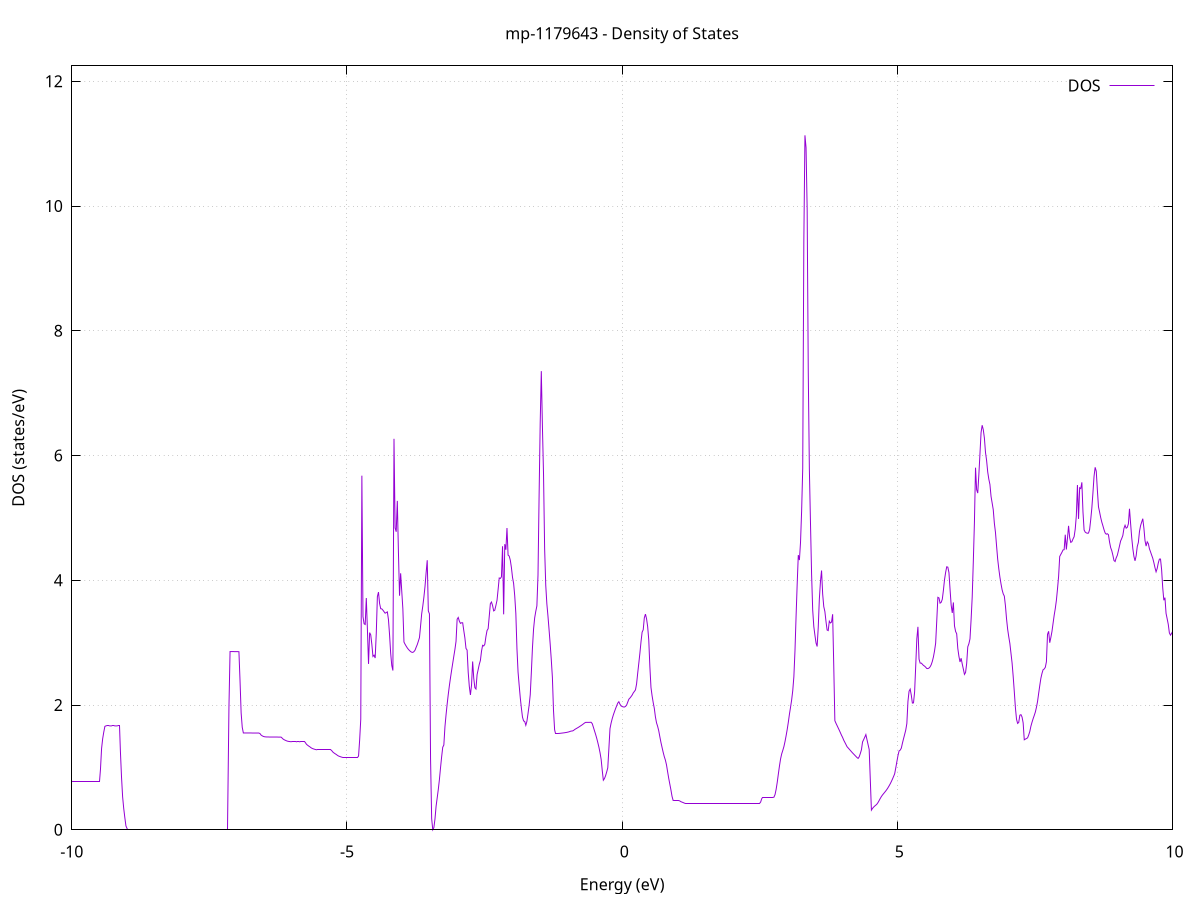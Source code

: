 set title 'mp-1179643 - Density of States'
set xlabel 'Energy (eV)'
set ylabel 'DOS (states/eV)'
set grid
set xrange [-10:10]
set yrange [0:12.248]
set xzeroaxis lt -1
set terminal png size 800,600
set output 'mp-1179643_dos_gnuplot.png'
plot '-' using 1:2 with lines title 'DOS'
-18.214100 0.000000
-18.193900 0.000000
-18.173800 0.000000
-18.153700 0.000000
-18.133500 0.000000
-18.113400 0.000000
-18.093300 0.000000
-18.073200 0.000000
-18.053000 0.000000
-18.032900 0.000000
-18.012800 0.000000
-17.992700 0.000000
-17.972500 0.000000
-17.952400 0.000000
-17.932300 0.000000
-17.912200 0.000000
-17.892000 0.000000
-17.871900 0.000000
-17.851800 0.000000
-17.831600 0.000000
-17.811500 0.000000
-17.791400 0.000000
-17.771300 0.000000
-17.751100 0.000000
-17.731000 0.000000
-17.710900 0.000000
-17.690800 0.000000
-17.670600 0.000000
-17.650500 0.000000
-17.630400 0.000000
-17.610300 0.000000
-17.590100 0.000000
-17.570000 0.000000
-17.549900 0.000000
-17.529700 0.000000
-17.509600 0.000000
-17.489500 0.000000
-17.469400 0.000000
-17.449200 0.000000
-17.429100 0.000000
-17.409000 0.000000
-17.388900 0.000000
-17.368700 0.000000
-17.348600 0.000000
-17.328500 0.000000
-17.308400 0.000000
-17.288200 0.000000
-17.268100 0.000000
-17.248000 0.000000
-17.227800 0.000000
-17.207700 0.000000
-17.187600 0.000000
-17.167500 0.000000
-17.147300 0.000000
-17.127200 0.000000
-17.107100 0.000000
-17.087000 0.000000
-17.066800 0.000000
-17.046700 0.000000
-17.026600 0.000000
-17.006500 0.000000
-16.986300 0.000000
-16.966200 0.000000
-16.946100 0.000000
-16.925900 0.000000
-16.905800 0.000000
-16.885700 0.000000
-16.865600 0.000000
-16.845400 0.000000
-16.825300 0.000000
-16.805200 0.000000
-16.785100 0.000000
-16.764900 0.000000
-16.744800 0.000000
-16.724700 0.000000
-16.704600 0.000000
-16.684400 0.000000
-16.664300 0.000000
-16.644200 0.000000
-16.624000 0.000000
-16.603900 0.000000
-16.583800 0.000000
-16.563700 0.000000
-16.543500 0.000000
-16.523400 0.000000
-16.503300 0.000000
-16.483200 0.000000
-16.463000 0.000000
-16.442900 0.000000
-16.422800 0.000000
-16.402700 0.000000
-16.382500 0.107100
-16.362400 3.658200
-16.342300 11.026500
-16.322100 10.534000
-16.302000 7.906700
-16.281900 3.682500
-16.261800 3.682500
-16.241600 3.682500
-16.221500 3.682500
-16.201400 3.682500
-16.181300 3.682500
-16.161100 3.682300
-16.141000 3.233800
-16.120900 2.262900
-16.100800 2.217500
-16.080600 2.217500
-16.060500 2.217500
-16.040400 2.217500
-16.020200 2.217500
-16.000100 2.217500
-15.980000 2.217500
-15.959900 2.217500
-15.939700 2.217500
-15.919600 2.217500
-15.899500 2.217500
-15.879400 2.190200
-15.859200 1.979300
-15.839100 1.593000
-15.819000 1.593000
-15.798900 1.593000
-15.778700 1.593000
-15.758600 1.593000
-15.738500 1.593000
-15.718300 1.593000
-15.698200 1.593000
-15.678100 1.593000
-15.658000 1.593000
-15.637800 1.593000
-15.617700 1.593000
-15.597600 1.593000
-15.577500 1.593000
-15.557300 1.593000
-15.537200 1.593000
-15.517100 1.593000
-15.497000 1.593000
-15.476800 1.485000
-15.456700 1.257200
-15.436600 1.249300
-15.416400 1.249300
-15.396300 1.249300
-15.376200 1.249300
-15.356100 1.249300
-15.335900 1.249300
-15.315800 1.249300
-15.295700 1.249300
-15.275600 1.249300
-15.255400 1.249300
-15.235300 1.249300
-15.215200 1.249300
-15.195100 1.249300
-15.174900 1.249300
-15.154800 1.249300
-15.134700 1.249300
-15.114500 1.249300
-15.094400 1.249300
-15.074300 1.249300
-15.054200 1.249300
-15.034000 1.249300
-15.013900 1.249300
-14.993800 1.220900
-14.973700 1.116300
-14.953500 1.034100
-14.933400 1.034100
-14.913300 1.034100
-14.893200 1.034100
-14.873000 1.034100
-14.852900 1.034100
-14.832800 1.034100
-14.812600 1.034100
-14.792500 1.034100
-14.772400 1.034100
-14.752300 1.034100
-14.732100 1.034100
-14.712000 1.034100
-14.691900 1.034100
-14.671800 1.034100
-14.651600 1.034100
-14.631500 1.034100
-14.611400 1.034100
-14.591300 1.034100
-14.571100 1.034100
-14.551000 1.034100
-14.530900 1.034100
-14.510700 1.034100
-14.490600 1.034100
-14.470500 1.034100
-14.450400 1.034100
-14.430200 1.034100
-14.410100 1.034100
-14.390000 6.718900
-14.369900 10.292800
-14.349700 0.000000
-14.329600 0.000000
-14.309500 0.000000
-14.289400 0.000000
-14.269200 0.000000
-14.249100 0.000000
-14.229000 0.000000
-14.208800 0.000000
-14.188700 0.000000
-14.168600 0.000000
-14.148500 0.000000
-14.128300 0.000000
-14.108200 0.000000
-14.088100 0.000000
-14.068000 0.000000
-14.047800 0.000000
-14.027700 0.000000
-14.007600 0.000000
-13.987500 0.000000
-13.967300 0.000000
-13.947200 0.000000
-13.927100 0.000000
-13.906900 0.000000
-13.886800 0.000000
-13.866700 0.000000
-13.846600 0.000000
-13.826400 0.000000
-13.806300 0.000000
-13.786200 0.000000
-13.766100 0.000000
-13.745900 0.000000
-13.725800 0.000000
-13.705700 5.132000
-13.685600 16.178700
-13.665400 0.788400
-13.645300 0.788400
-13.625200 0.788400
-13.605000 0.788400
-13.584900 0.788400
-13.564800 0.788400
-13.544700 0.788400
-13.524500 0.788400
-13.504400 0.788400
-13.484300 0.788400
-13.464200 0.788400
-13.444000 0.788400
-13.423900 0.788400
-13.403800 0.788400
-13.383700 0.788400
-13.363500 0.788400
-13.343400 0.788400
-13.323300 0.788400
-13.303100 0.788400
-13.283000 0.788400
-13.262900 0.788400
-13.242800 0.788400
-13.222600 0.788400
-13.202500 0.788400
-13.182400 0.788400
-13.162300 0.788400
-13.142100 0.788400
-13.122000 0.788400
-13.101900 0.788400
-13.081800 0.788400
-13.061600 0.788400
-13.041500 0.788400
-13.021400 0.788400
-13.001200 0.788400
-12.981100 0.788400
-12.961000 0.788400
-12.940900 0.788400
-12.920700 0.773100
-12.900600 0.732100
-12.880500 0.719800
-12.860400 0.719800
-12.840200 0.719800
-12.820100 0.719800
-12.800000 0.719800
-12.779900 0.719800
-12.759700 0.719800
-12.739600 0.719800
-12.719500 0.719800
-12.699300 0.719800
-12.679200 0.719800
-12.659100 0.719800
-12.639000 0.719800
-12.618800 0.719800
-12.598700 0.719800
-12.578600 0.719800
-12.558500 0.719800
-12.538300 0.719800
-12.518200 0.719800
-12.498100 0.719800
-12.478000 0.719800
-12.457800 0.719800
-12.437700 0.719800
-12.417600 0.719800
-12.397400 0.719800
-12.377300 0.719800
-12.357200 0.719800
-12.337100 0.719800
-12.316900 0.719800
-12.296800 0.719800
-12.276700 0.719800
-12.256600 0.719800
-12.236400 0.719800
-12.216300 0.719800
-12.196200 0.719800
-12.176100 0.719800
-12.155900 0.719800
-12.135800 0.719800
-12.115700 0.719800
-12.095500 0.719800
-12.075400 0.718000
-12.055300 0.700100
-12.035200 0.680600
-12.015000 0.680400
-11.994900 0.680400
-11.974800 0.680400
-11.954700 0.680400
-11.934500 0.680400
-11.914400 0.680400
-11.894300 0.680400
-11.874200 0.680400
-11.854000 0.680400
-11.833900 0.680400
-11.813800 0.680400
-11.793600 0.680400
-11.773500 0.680400
-11.753400 0.680400
-11.733300 0.680400
-11.713100 0.680400
-11.693000 0.680400
-11.672900 0.680400
-11.652800 0.680400
-11.632600 0.680400
-11.612500 0.680400
-11.592400 0.680400
-11.572300 0.680400
-11.552100 0.680400
-11.532000 0.680400
-11.511900 0.680400
-11.491700 0.680400
-11.471600 0.680400
-11.451500 0.680400
-11.431400 0.680400
-11.411200 0.680400
-11.391100 0.680400
-11.371000 0.680400
-11.350900 0.680400
-11.330700 0.680400
-11.310600 0.680400
-11.290500 0.680400
-11.270400 0.680400
-11.250200 0.680400
-11.230100 0.680400
-11.210000 0.680400
-11.189800 0.680400
-11.169700 0.680300
-11.149600 0.680700
-11.129500 0.680200
-11.109300 0.680000
-11.089200 0.680000
-11.069100 0.680000
-11.049000 0.680000
-11.028800 0.680000
-11.008700 0.680000
-10.988600 0.680000
-10.968500 0.680000
-10.948300 0.680000
-10.928200 0.680000
-10.908100 0.680000
-10.887900 0.680000
-10.867800 0.680000
-10.847700 0.680000
-10.827600 0.680000
-10.807400 0.680000
-10.787300 0.680000
-10.767200 0.680000
-10.747100 0.680000
-10.726900 0.680000
-10.706800 0.680000
-10.686700 0.680000
-10.666600 0.680000
-10.646400 0.680000
-10.626300 0.680000
-10.606200 0.680000
-10.586000 0.680000
-10.565900 0.680000
-10.545800 0.680000
-10.525700 0.680000
-10.505500 0.680000
-10.485400 0.680000
-10.465300 0.680000
-10.445200 0.680000
-10.425000 0.680000
-10.404900 0.680000
-10.384800 0.680000
-10.364600 0.680000
-10.344500 0.680000
-10.324400 0.680000
-10.304300 0.680000
-10.284100 0.680000
-10.264000 0.690100
-10.243900 0.746800
-10.223800 0.767500
-10.203600 0.778800
-10.183500 0.778800
-10.163400 0.778800
-10.143300 0.778800
-10.123100 0.778800
-10.103000 0.778800
-10.082900 0.778800
-10.062700 0.778800
-10.042600 0.778800
-10.022500 0.778800
-10.002400 0.778800
-9.982200 0.778800
-9.962100 0.778800
-9.942000 0.778800
-9.921900 0.778800
-9.901700 0.778800
-9.881600 0.778800
-9.861500 0.778800
-9.841400 0.778800
-9.821200 0.778800
-9.801100 0.778800
-9.781000 0.778800
-9.760800 0.778800
-9.740700 0.778800
-9.720600 0.778800
-9.700500 0.778800
-9.680300 0.778800
-9.660200 0.778800
-9.640100 0.778800
-9.620000 0.778800
-9.599800 0.778800
-9.579700 0.778800
-9.559600 0.778800
-9.539500 0.778800
-9.519300 0.778800
-9.499200 0.778800
-9.479100 0.967500
-9.458900 1.302300
-9.438800 1.460800
-9.418700 1.567200
-9.398600 1.658100
-9.378400 1.666300
-9.358300 1.666200
-9.338200 1.666200
-9.318100 1.666100
-9.297900 1.666000
-9.277800 1.665900
-9.257700 1.665800
-9.237600 1.665800
-9.217400 1.665700
-9.197300 1.665600
-9.177200 1.665500
-9.157000 1.665400
-9.136900 1.665400
-9.116800 1.260700
-9.096700 0.848500
-9.076500 0.528900
-9.056400 0.341500
-9.036300 0.195300
-9.016200 0.061600
-8.996000 0.000000
-8.975900 0.000000
-8.955800 0.000000
-8.935700 0.000000
-8.915500 0.000000
-8.895400 0.000000
-8.875300 0.000000
-8.855100 0.000000
-8.835000 0.000000
-8.814900 0.000000
-8.794800 0.000000
-8.774600 0.000000
-8.754500 0.000000
-8.734400 0.000000
-8.714300 0.000000
-8.694100 0.000000
-8.674000 0.000000
-8.653900 0.000000
-8.633800 0.000000
-8.613600 0.000000
-8.593500 0.000000
-8.573400 0.000000
-8.553200 0.000000
-8.533100 0.000000
-8.513000 0.000000
-8.492900 0.000000
-8.472700 0.000000
-8.452600 0.000000
-8.432500 0.000000
-8.412400 0.000000
-8.392200 0.000000
-8.372100 0.000000
-8.352000 0.000000
-8.331900 0.000000
-8.311700 0.000000
-8.291600 0.000000
-8.271500 0.000000
-8.251300 0.000000
-8.231200 0.000000
-8.211100 0.000000
-8.191000 0.000000
-8.170800 0.000000
-8.150700 0.000000
-8.130600 0.000000
-8.110500 0.000000
-8.090300 0.000000
-8.070200 0.000000
-8.050100 0.000000
-8.030000 0.000000
-8.009800 0.000000
-7.989700 0.000000
-7.969600 0.000000
-7.949400 0.000000
-7.929300 0.000000
-7.909200 0.000000
-7.889100 0.000000
-7.868900 0.000000
-7.848800 0.000000
-7.828700 0.000000
-7.808600 0.000000
-7.788400 0.000000
-7.768300 0.000000
-7.748200 0.000000
-7.728100 0.000000
-7.707900 0.000000
-7.687800 0.000000
-7.667700 0.000000
-7.647500 0.000000
-7.627400 0.000000
-7.607300 0.000000
-7.587200 0.000000
-7.567000 0.000000
-7.546900 0.000000
-7.526800 0.000000
-7.506700 0.000000
-7.486500 0.000000
-7.466400 0.000000
-7.446300 0.000000
-7.426200 0.000000
-7.406000 0.000000
-7.385900 0.000000
-7.365800 0.000000
-7.345600 0.000000
-7.325500 0.000000
-7.305400 0.000000
-7.285300 0.000000
-7.265100 0.000000
-7.245000 0.000000
-7.224900 0.000000
-7.204800 0.000000
-7.184600 0.000000
-7.164500 0.000000
-7.144400 1.972900
-7.124300 2.857700
-7.104100 2.857400
-7.084000 2.857100
-7.063900 2.856900
-7.043700 2.856600
-7.023600 2.856300
-7.003500 2.856100
-6.983400 2.855800
-6.963200 2.855500
-6.943100 2.391800
-6.923000 1.872600
-6.902900 1.642900
-6.882700 1.552600
-6.862600 1.552500
-6.842500 1.552300
-6.822400 1.552200
-6.802200 1.552100
-6.782100 1.552000
-6.762000 1.551800
-6.741800 1.551700
-6.721700 1.551600
-6.701600 1.551500
-6.681500 1.551300
-6.661300 1.551200
-6.641200 1.551100
-6.621100 1.551000
-6.601000 1.550800
-6.580800 1.542900
-6.560700 1.518800
-6.540600 1.506600
-6.520500 1.497500
-6.500300 1.491900
-6.480200 1.489600
-6.460100 1.488000
-6.439900 1.487600
-6.419800 1.487500
-6.399700 1.487400
-6.379600 1.487300
-6.359400 1.487100
-6.339300 1.487000
-6.319200 1.486900
-6.299100 1.486800
-6.278900 1.486600
-6.258800 1.486500
-6.238700 1.486400
-6.218600 1.486300
-6.198400 1.486100
-6.178300 1.470400
-6.158200 1.452700
-6.138000 1.442100
-6.117900 1.434100
-6.097800 1.425900
-6.077700 1.419800
-6.057500 1.416400
-6.037400 1.413800
-6.017300 1.411800
-5.997200 1.411000
-5.977000 1.411000
-5.956900 1.410900
-5.936800 1.410900
-5.916700 1.410800
-5.896500 1.410700
-5.876400 1.410700
-5.856300 1.410600
-5.836100 1.410500
-5.816000 1.410500
-5.795900 1.410400
-5.775800 1.410400
-5.755600 1.397200
-5.735500 1.370400
-5.715400 1.355400
-5.695300 1.342300
-5.675100 1.330700
-5.655000 1.316600
-5.634900 1.305800
-5.614800 1.298600
-5.594600 1.292700
-5.574500 1.287000
-5.554400 1.282900
-5.534200 1.282800
-5.514100 1.282800
-5.494000 1.282800
-5.473900 1.282800
-5.453700 1.282800
-5.433600 1.282800
-5.413500 1.282800
-5.393400 1.282800
-5.373200 1.282800
-5.353100 1.282800
-5.333000 1.282700
-5.312900 1.282700
-5.292700 1.282700
-5.272600 1.264500
-5.252500 1.243000
-5.232300 1.229500
-5.212200 1.217500
-5.192100 1.206300
-5.172000 1.192200
-5.151800 1.182000
-5.131700 1.175300
-5.111600 1.169000
-5.091500 1.163100
-5.071300 1.158700
-5.051200 1.158600
-5.031100 1.158600
-5.011000 1.158700
-4.990800 1.158700
-4.970700 1.158700
-4.950600 1.158700
-4.930400 1.158700
-4.910300 1.158700
-4.890200 1.158800
-4.870100 1.158800
-4.849900 1.158800
-4.829800 1.158800
-4.809700 1.158800
-4.789600 1.181800
-4.769400 1.441300
-4.749300 1.774100
-4.729200 5.677700
-4.709100 3.419600
-4.688900 3.302700
-4.668800 3.291700
-4.648700 3.715600
-4.628500 3.211700
-4.608400 2.658900
-4.588300 3.160900
-4.568200 3.125800
-4.548000 2.973300
-4.527900 2.779300
-4.507800 2.799400
-4.487700 2.753400
-4.467500 3.150100
-4.447400 3.739200
-4.427300 3.810600
-4.407200 3.628500
-4.387000 3.544800
-4.366900 3.541600
-4.346800 3.521300
-4.326600 3.496600
-4.306500 3.472600
-4.286400 3.482800
-4.266300 3.493700
-4.246100 3.370700
-4.226000 3.124400
-4.205900 2.829900
-4.185800 2.634200
-4.165600 2.553600
-4.145500 6.268900
-4.125400 4.839500
-4.105300 4.778500
-4.085100 5.273100
-4.065000 4.452400
-4.044900 3.752500
-4.024700 4.112400
-4.004600 3.824900
-3.984500 3.543300
-3.964400 3.010100
-3.944200 2.974500
-3.924100 2.944100
-3.904000 2.916000
-3.883900 2.892700
-3.863700 2.873900
-3.843600 2.857100
-3.823500 2.846600
-3.803400 2.843900
-3.783200 2.856300
-3.763100 2.879700
-3.743000 2.926100
-3.722800 2.968700
-3.702700 3.024000
-3.682600 3.081600
-3.662500 3.268200
-3.642300 3.463600
-3.622200 3.586600
-3.602100 3.730700
-3.582000 3.900800
-3.561800 4.123500
-3.541700 4.322000
-3.521600 3.508500
-3.501500 3.461500
-3.481300 1.138100
-3.461200 0.179200
-3.441100 0.000000
-3.420900 0.034900
-3.400800 0.173000
-3.380700 0.377900
-3.360600 0.511700
-3.340400 0.648400
-3.320300 0.805100
-3.300200 0.993100
-3.280100 1.168100
-3.259900 1.323200
-3.239800 1.359100
-3.219700 1.651900
-3.199600 1.844100
-3.179400 2.016600
-3.159300 2.170900
-3.139200 2.310000
-3.119000 2.436900
-3.098900 2.555300
-3.078800 2.668400
-3.058700 2.781400
-3.038500 2.892400
-3.018400 3.021100
-2.998300 3.376000
-2.978200 3.404300
-2.958000 3.345000
-2.937900 3.309500
-2.917800 3.319100
-2.897700 3.319400
-2.877500 3.193400
-2.857400 3.076000
-2.837300 2.908700
-2.817100 2.880800
-2.797000 2.523500
-2.776900 2.297000
-2.756800 2.161400
-2.736600 2.319700
-2.716500 2.698300
-2.696400 2.429900
-2.676300 2.277800
-2.656100 2.256700
-2.636000 2.486200
-2.615900 2.570100
-2.595800 2.653100
-2.575600 2.714600
-2.555500 2.862200
-2.535400 2.957800
-2.515200 2.946900
-2.495100 2.974600
-2.475000 3.098100
-2.454900 3.194600
-2.434700 3.224100
-2.414600 3.425000
-2.394500 3.625200
-2.374400 3.651400
-2.354200 3.595200
-2.334100 3.509200
-2.314000 3.521400
-2.293900 3.596300
-2.273700 3.679100
-2.253600 3.853500
-2.233500 4.037000
-2.213300 4.029800
-2.193200 4.055300
-2.173100 4.546000
-2.153000 3.454100
-2.132800 4.579300
-2.112700 4.490000
-2.092600 4.838400
-2.072500 4.403600
-2.052300 4.388100
-2.032200 4.322300
-2.012100 4.204700
-1.992000 4.047100
-1.971800 3.947900
-1.951700 3.750300
-1.931600 3.467400
-1.911400 2.903700
-1.891300 2.528900
-1.871200 2.317300
-1.851100 2.118200
-1.830900 1.950800
-1.810800 1.806200
-1.790700 1.745300
-1.770600 1.736800
-1.750400 1.675400
-1.730300 1.740200
-1.710200 1.864200
-1.690100 1.996500
-1.669900 2.164500
-1.649800 2.523300
-1.629700 2.916800
-1.609500 3.219100
-1.589400 3.397700
-1.569300 3.501900
-1.549200 3.589200
-1.529000 4.083200
-1.508900 5.362800
-1.488800 6.525700
-1.468700 7.353000
-1.448500 6.461100
-1.428400 5.695200
-1.408300 4.501900
-1.388200 3.919200
-1.368000 3.621600
-1.347900 3.426400
-1.327800 3.206800
-1.307600 2.977900
-1.287500 2.726800
-1.267400 2.443500
-1.247300 1.914000
-1.227100 1.603500
-1.207000 1.544500
-1.186900 1.544500
-1.166800 1.544500
-1.146600 1.544700
-1.126500 1.546700
-1.106400 1.548800
-1.086300 1.551000
-1.066100 1.553300
-1.046000 1.555900
-1.025900 1.558800
-1.005700 1.562000
-0.985600 1.566000
-0.965500 1.570600
-0.945400 1.577400
-0.925200 1.582700
-0.905100 1.584000
-0.885000 1.591100
-0.864900 1.606000
-0.844700 1.617000
-0.824600 1.627300
-0.804500 1.637600
-0.784400 1.648600
-0.764200 1.660700
-0.744100 1.672200
-0.724000 1.684200
-0.703800 1.697900
-0.683700 1.711900
-0.663600 1.721800
-0.643500 1.722000
-0.623300 1.722300
-0.603200 1.722500
-0.583100 1.722700
-0.563000 1.722900
-0.542800 1.700500
-0.522700 1.644700
-0.502600 1.587000
-0.482500 1.530400
-0.462300 1.468200
-0.442200 1.398800
-0.422100 1.324200
-0.401900 1.236300
-0.381800 1.130800
-0.361700 0.952200
-0.341600 0.794600
-0.321400 0.820500
-0.301300 0.865700
-0.281200 0.925800
-0.261100 0.993000
-0.240900 1.302300
-0.220800 1.621800
-0.200700 1.710200
-0.180600 1.780800
-0.160400 1.840500
-0.140300 1.891900
-0.120200 1.941000
-0.100000 1.986900
-0.079900 2.031200
-0.059800 2.053000
-0.039700 2.013600
-0.019500 1.985700
0.000600 1.975600
0.020700 1.969600
0.040800 1.968100
0.061000 1.977500
0.081100 1.999200
0.101200 2.045800
0.121300 2.093200
0.141500 2.111800
0.161600 2.134400
0.181700 2.159600
0.201900 2.194300
0.222000 2.217700
0.242100 2.242900
0.262200 2.338600
0.282400 2.508700
0.302500 2.668300
0.322600 2.831600
0.342700 3.014000
0.362900 3.168200
0.383000 3.206600
0.403100 3.399200
0.423300 3.457900
0.443400 3.383200
0.463500 3.258200
0.483600 3.043800
0.503800 2.613300
0.523900 2.281300
0.544000 2.149300
0.564100 2.039800
0.584300 1.947700
0.604400 1.810600
0.624500 1.715500
0.644600 1.659300
0.664800 1.588000
0.684900 1.492200
0.705000 1.400700
0.725200 1.320400
0.745300 1.243200
0.765400 1.173700
0.785500 1.118000
0.805700 1.041500
0.825800 0.932300
0.845900 0.827200
0.866000 0.732900
0.886200 0.640200
0.906300 0.536700
0.926400 0.470700
0.946500 0.462800
0.966700 0.462800
0.986800 0.462800
1.006900 0.462800
1.027100 0.462800
1.047200 0.462500
1.067300 0.450600
1.087400 0.443600
1.107600 0.436600
1.127700 0.428400
1.147800 0.426800
1.167900 0.426800
1.188100 0.426800
1.208200 0.426800
1.228300 0.426800
1.248400 0.426800
1.268600 0.426800
1.288700 0.426800
1.308800 0.426800
1.329000 0.426800
1.349100 0.426800
1.369200 0.426800
1.389300 0.426800
1.409500 0.426800
1.429600 0.426800
1.449700 0.426800
1.469800 0.426800
1.490000 0.426800
1.510100 0.426800
1.530200 0.426800
1.550300 0.426800
1.570500 0.426800
1.590600 0.426800
1.610700 0.426800
1.630900 0.426800
1.651000 0.426800
1.671100 0.426800
1.691200 0.426800
1.711400 0.426800
1.731500 0.426800
1.751600 0.426800
1.771700 0.426800
1.791900 0.426800
1.812000 0.426800
1.832100 0.426800
1.852200 0.426800
1.872400 0.426800
1.892500 0.426800
1.912600 0.426800
1.932800 0.426800
1.952900 0.426800
1.973000 0.426800
1.993100 0.426800
2.013300 0.426800
2.033400 0.426800
2.053500 0.426800
2.073600 0.426800
2.093800 0.426800
2.113900 0.426800
2.134000 0.426800
2.154100 0.426800
2.174300 0.426800
2.194400 0.426800
2.214500 0.426800
2.234700 0.426800
2.254800 0.426800
2.274900 0.426800
2.295000 0.426800
2.315200 0.426800
2.335300 0.426800
2.355400 0.426800
2.375500 0.426800
2.395700 0.426800
2.415800 0.426800
2.435900 0.426800
2.456000 0.426800
2.476200 0.426800
2.496300 0.426800
2.516400 0.444700
2.536600 0.499300
2.556700 0.517800
2.576800 0.517800
2.596900 0.517800
2.617100 0.517800
2.637200 0.517700
2.657300 0.517700
2.677400 0.517700
2.697600 0.517700
2.717700 0.517700
2.737800 0.517700
2.757900 0.522400
2.778100 0.564400
2.798200 0.648700
2.818300 0.762600
2.838500 0.895100
2.858600 1.023200
2.878700 1.136000
2.898800 1.216300
2.919000 1.272600
2.939100 1.333000
2.959200 1.414300
2.979300 1.507900
2.999500 1.609800
3.019600 1.725100
3.039700 1.853200
3.059800 1.964900
3.080000 2.082600
3.100100 2.231900
3.120200 2.453100
3.140400 2.870800
3.160500 3.424200
3.180600 3.944700
3.200700 4.404200
3.220900 4.324500
3.241000 4.606500
3.261100 5.111200
3.281200 5.793500
3.301400 9.438400
3.321500 11.134500
3.341600 10.937100
3.361700 9.952800
3.381900 7.341300
3.402000 5.776900
3.422100 4.918800
3.442300 4.095300
3.462400 3.524100
3.482500 3.257600
3.502600 3.121100
3.522800 2.994900
3.542900 2.938600
3.563000 3.242500
3.583100 3.698000
3.603300 3.978900
3.623400 4.156600
3.643500 3.779400
3.663600 3.577700
3.683800 3.499100
3.703900 3.340300
3.724000 3.202800
3.744200 3.193700
3.764300 3.344700
3.784400 3.315800
3.804500 3.330300
3.824700 3.455800
3.844800 2.636700
3.864900 1.749400
3.885000 1.708500
3.905200 1.671000
3.925300 1.633500
3.945400 1.596000
3.965500 1.556300
3.985700 1.515900
4.005800 1.480500
4.025900 1.437000
4.046100 1.402800
4.066200 1.368000
4.086300 1.332300
4.106400 1.312400
4.126600 1.292400
4.146700 1.272200
4.166800 1.251800
4.186900 1.232100
4.207100 1.213600
4.227200 1.195100
4.247300 1.176600
4.267400 1.158200
4.287600 1.144100
4.307700 1.171000
4.327800 1.223100
4.348000 1.282500
4.368100 1.408200
4.388200 1.445100
4.408300 1.484200
4.428500 1.526000
4.448600 1.445500
4.468700 1.365800
4.488800 1.286800
4.509000 0.803500
4.529100 0.315200
4.549200 0.342500
4.569300 0.363300
4.589500 0.380600
4.609600 0.395000
4.629700 0.412100
4.649900 0.437800
4.670000 0.469700
4.690100 0.502700
4.710200 0.532800
4.730400 0.557700
4.750500 0.579600
4.770600 0.601200
4.790700 0.623200
4.810900 0.647700
4.831000 0.675200
4.851100 0.705200
4.871200 0.737200
4.891400 0.773300
4.911500 0.812300
4.931600 0.854000
4.951800 0.898100
4.971900 0.992700
4.992000 1.092900
5.012100 1.190200
5.032300 1.264900
5.052400 1.277000
5.072500 1.308400
5.092600 1.387500
5.112800 1.459100
5.132900 1.527900
5.153000 1.598000
5.173100 1.703300
5.193300 2.060000
5.213400 2.221900
5.233500 2.255300
5.253700 2.159000
5.273800 2.031700
5.293900 2.034300
5.314000 2.207900
5.334200 2.624900
5.354300 3.061500
5.374400 3.253800
5.394500 2.735700
5.414700 2.672900
5.434800 2.672600
5.454900 2.655000
5.475000 2.635000
5.495200 2.624100
5.515300 2.606300
5.535400 2.586000
5.555600 2.584100
5.575700 2.593100
5.595800 2.612600
5.615900 2.646600
5.636100 2.699700
5.656200 2.772200
5.676300 2.868800
5.696400 2.991300
5.716600 3.350300
5.736700 3.727000
5.756800 3.717600
5.776900 3.633600
5.797100 3.646700
5.817200 3.696300
5.837300 3.838800
5.857500 4.009200
5.877600 4.125900
5.897700 4.216500
5.917800 4.210800
5.938000 4.123900
5.958100 3.853800
5.978200 3.603100
5.998300 3.476900
6.018500 3.644800
6.038600 3.269700
6.058700 3.180300
6.078800 3.142500
6.099000 2.907300
6.119100 2.781200
6.139200 2.690700
6.159400 2.750700
6.179500 2.657900
6.199600 2.577500
6.219700 2.491300
6.239900 2.521000
6.260000 2.664200
6.280100 2.933300
6.300200 2.981700
6.320400 3.060900
6.340500 3.369200
6.360600 3.730100
6.380700 4.296100
6.400900 4.928600
6.421000 5.806000
6.441100 5.452600
6.461300 5.398200
6.481400 5.692800
6.501500 6.027100
6.521600 6.367500
6.541800 6.486500
6.561900 6.414600
6.582000 6.281800
6.602100 6.050700
6.622300 5.921300
6.642400 5.736900
6.662500 5.621400
6.682600 5.536800
6.702800 5.346200
6.722900 5.239800
6.743000 5.133000
6.763200 4.915000
6.783300 4.768300
6.803400 4.550600
6.823500 4.339700
6.843700 4.185600
6.863800 4.051300
6.883900 3.943600
6.904000 3.847500
6.924200 3.783100
6.944300 3.746500
6.964400 3.592500
6.984500 3.382200
7.004700 3.214700
7.024800 3.094300
7.044900 2.987700
7.065100 2.830700
7.085200 2.674500
7.105300 2.459300
7.125400 2.215900
7.145600 1.957200
7.165700 1.772700
7.185800 1.705400
7.205900 1.720400
7.226100 1.837100
7.246200 1.845800
7.266300 1.807700
7.286400 1.713600
7.306600 1.442700
7.326700 1.453700
7.346800 1.463100
7.367000 1.474400
7.387100 1.519800
7.407200 1.575900
7.427300 1.660700
7.447500 1.724400
7.467600 1.781500
7.487700 1.832200
7.507800 1.887000
7.528000 1.963900
7.548100 2.058000
7.568200 2.187100
7.588300 2.312000
7.608500 2.429500
7.628600 2.507100
7.648700 2.566200
7.668900 2.577900
7.689000 2.604700
7.709100 2.694300
7.729200 3.134100
7.749400 3.182600
7.769500 2.998900
7.789600 3.082100
7.809700 3.178600
7.829900 3.310200
7.850000 3.438800
7.870100 3.546000
7.890200 3.677900
7.910400 3.861200
7.930500 4.062200
7.950600 4.381800
7.970800 4.415700
7.990900 4.448800
8.011000 4.486500
8.031100 4.491100
8.051300 4.731400
8.071400 4.493900
8.091500 4.672200
8.111600 4.873300
8.131800 4.682600
8.151900 4.607600
8.172000 4.619100
8.192100 4.662600
8.212300 4.698700
8.232400 4.819600
8.252500 5.033000
8.272700 5.527500
8.292800 4.984200
8.312900 5.483200
8.333000 5.470800
8.353200 5.570600
8.373300 5.098500
8.393400 4.807800
8.413500 4.773000
8.433700 4.760000
8.453800 4.754500
8.473900 4.757200
8.494000 4.812500
8.514200 4.974300
8.534300 5.156700
8.554400 5.402100
8.574600 5.667700
8.594700 5.811700
8.614800 5.749200
8.634900 5.446100
8.655100 5.178000
8.675200 5.095100
8.695300 5.006300
8.715400 4.932900
8.735600 4.873400
8.755700 4.811400
8.775800 4.759400
8.795900 4.739400
8.816100 4.746500
8.836200 4.731000
8.856300 4.612900
8.876500 4.524000
8.896600 4.474400
8.916700 4.401900
8.936800 4.317300
8.957000 4.301100
8.977100 4.360500
8.997200 4.400100
9.017300 4.473900
9.037500 4.553400
9.057600 4.631000
9.077700 4.670600
9.097800 4.719300
9.118000 4.832800
9.138100 4.882200
9.158200 4.835800
9.178400 4.848900
9.198500 4.904700
9.218600 5.146900
9.238700 4.911600
9.258900 4.683000
9.279000 4.508900
9.299100 4.382300
9.319200 4.312000
9.339400 4.392700
9.359500 4.540700
9.379600 4.606700
9.399700 4.780800
9.419900 4.876400
9.440000 4.933300
9.460100 4.987600
9.480300 4.836200
9.500400 4.636800
9.520500 4.548400
9.540600 4.617000
9.560800 4.588400
9.580900 4.505700
9.601000 4.456100
9.621100 4.403900
9.641300 4.353900
9.661400 4.283100
9.681500 4.202800
9.701600 4.136200
9.721800 4.189300
9.741900 4.278500
9.762000 4.339700
9.782200 4.340700
9.802300 4.169800
9.822400 3.880600
9.842500 3.680500
9.862700 3.721700
9.882800 3.470400
9.902900 3.384400
9.923000 3.294800
9.943200 3.156600
9.963300 3.120700
9.983400 3.147600
10.003500 3.184900
10.023700 3.247200
10.043800 3.337100
10.063900 3.414900
10.084100 3.498200
10.104200 3.577200
10.124300 3.659300
10.144400 3.743700
10.164600 3.800800
10.184700 3.888300
10.204800 3.965100
10.224900 4.045000
10.245100 4.152200
10.265200 4.310500
10.285300 4.591300
10.305400 4.908200
10.325600 5.086000
10.345700 5.248700
10.365800 5.411600
10.386000 5.554300
10.406100 5.593000
10.426200 5.527400
10.446300 5.434800
10.466500 5.356200
10.486600 5.264200
10.506700 5.131700
10.526800 5.021600
10.547000 5.031900
10.567100 5.039000
10.587200 4.788900
10.607300 4.656100
10.627500 4.602100
10.647600 4.506900
10.667700 4.497800
10.687900 4.527300
10.708000 4.552300
10.728100 4.563100
10.748200 4.545000
10.768400 4.435700
10.788500 4.416200
10.808600 4.412300
10.828700 4.633200
10.848900 5.224600
10.869000 5.371200
10.889100 5.480200
10.909200 5.604100
10.929400 5.637100
10.949500 5.544200
10.969600 5.715000
10.989800 5.613900
11.009900 5.490500
11.030000 5.554300
11.050100 5.301300
11.070300 5.342100
11.090400 5.335100
11.110500 5.321700
11.130600 5.297100
11.150800 5.354600
11.170900 5.285500
11.191000 5.061900
11.211100 5.001300
11.231300 4.969200
11.251400 4.926400
11.271500 5.000900
11.291700 4.981200
11.311800 4.864400
11.331900 4.633300
11.352000 4.645200
11.372200 4.696000
11.392300 4.270500
11.412400 4.057300
11.432500 4.048500
11.452700 4.098800
11.472800 4.140400
11.492900 4.224900
11.513100 4.297000
11.533200 4.306600
11.553300 4.190600
11.573400 4.101700
11.593600 4.055400
11.613700 4.016300
11.633800 3.839300
11.653900 3.624200
11.674100 3.478900
11.694200 3.356000
11.714300 3.309300
11.734400 3.239700
11.754600 3.137500
11.774700 3.059900
11.794800 2.999600
11.815000 2.929500
11.835100 2.837400
11.855200 3.035900
11.875300 3.529600
11.895500 3.776900
11.915600 3.739700
11.935700 3.678400
11.955800 3.618100
11.976000 3.608300
11.996100 3.629300
12.016200 3.495600
12.036300 3.416100
12.056500 3.572300
12.076600 3.650700
12.096700 3.807100
12.116900 3.931800
12.137000 4.025100
12.157100 4.175100
12.177200 4.265300
12.197400 4.087800
12.217500 3.983000
12.237600 3.955900
12.257700 3.934000
12.277900 3.916500
12.298000 3.819500
12.318100 3.649000
12.338200 3.545600
12.358400 3.433500
12.378500 3.519600
12.398600 3.625400
12.418800 3.667600
12.438900 3.778200
12.459000 3.874800
12.479100 3.975500
12.499300 4.105700
12.519400 4.204300
12.539500 4.321400
12.559600 4.425400
12.579800 4.614300
12.599900 4.810000
12.620000 4.923300
12.640100 5.027200
12.660300 5.301500
12.680400 5.214400
12.700500 4.825200
12.720700 4.391500
12.740800 4.192400
12.760900 4.150600
12.781000 4.169100
12.801200 4.114600
12.821300 3.997100
12.841400 4.012800
12.861500 4.080800
12.881700 4.050200
12.901800 3.977700
12.921900 3.947700
12.942000 4.013200
12.962200 3.930100
12.982300 3.901500
13.002400 3.798700
13.022600 3.713600
13.042700 3.681400
13.062800 3.598400
13.082900 3.636400
13.103100 3.798600
13.123200 4.146200
13.143300 4.548300
13.163400 4.759600
13.183600 4.751800
13.203700 4.639200
13.223800 4.510400
13.243900 4.461300
13.264100 4.485300
13.284200 4.542300
13.304300 4.604400
13.324500 4.628700
13.344600 4.685700
13.364700 4.716600
13.384800 4.676000
13.405000 4.629500
13.425100 4.545500
13.445200 4.545600
13.465300 4.589500
13.485500 4.638700
13.505600 4.694400
13.525700 4.845400
13.545800 4.936600
13.566000 4.605600
13.586100 4.503500
13.606200 4.294600
13.626400 4.116300
13.646500 3.995600
13.666600 3.948800
13.686700 3.951500
13.706900 3.976000
13.727000 4.032900
13.747100 4.068400
13.767200 4.098500
13.787400 4.114900
13.807500 4.162500
13.827600 4.234800
13.847700 4.361100
13.867900 4.496800
13.888000 4.719400
13.908100 4.675400
13.928300 4.622900
13.948400 4.618600
13.968500 4.636400
13.988600 4.623000
14.008800 4.541600
14.028900 4.536400
14.049000 4.445500
14.069100 4.499400
14.089300 4.594600
14.109400 4.709700
14.129500 4.852700
14.149600 5.067700
14.169800 5.176400
14.189900 5.214800
14.210000 5.205500
14.230200 5.303100
14.250300 5.169000
14.270400 5.052800
14.290500 4.976300
14.310700 4.915700
14.330800 4.804200
14.350900 4.625600
14.371000 4.558700
14.391200 4.611900
14.411300 4.677800
14.431400 4.751700
14.451500 4.681300
14.471700 4.622700
14.491800 4.713300
14.511900 4.834200
14.532100 4.911600
14.552200 4.926700
14.572300 4.920900
14.592400 4.896600
14.612600 4.891900
14.632700 4.954300
14.652800 5.013800
14.672900 5.012400
14.693100 5.086900
14.713200 5.177800
14.733300 5.237000
14.753400 5.461600
14.773600 5.723000
14.793700 5.904700
14.813800 6.046100
14.834000 6.110200
14.854100 6.231700
14.874200 6.179400
14.894300 5.980500
14.914500 5.808500
14.934600 5.653400
14.954700 5.475400
14.974800 5.256900
14.995000 5.086300
15.015100 5.073700
15.035200 5.300900
15.055300 5.447500
15.075500 5.422700
15.095600 5.431300
15.115700 5.362400
15.135900 5.480200
15.156000 5.574400
15.176100 5.486100
15.196200 5.513300
15.216400 5.587600
15.236500 5.697200
15.256600 5.826500
15.276700 5.643300
15.296900 5.573000
15.317000 5.661000
15.337100 5.687400
15.357200 5.704200
15.377400 5.666000
15.397500 5.504800
15.417600 5.242500
15.437800 5.021200
15.457900 4.885200
15.478000 4.737600
15.498100 4.630400
15.518300 4.474200
15.538400 4.312300
15.558500 4.235200
15.578600 4.290600
15.598800 4.386100
15.618900 4.520700
15.639000 4.667700
15.659100 4.857800
15.679300 4.876600
15.699400 4.998600
15.719500 4.998500
15.739700 4.948700
15.759800 4.953100
15.779900 5.150200
15.800000 5.022500
15.820200 4.598600
15.840300 4.540100
15.860400 4.554800
15.880500 4.590500
15.900700 4.657000
15.920800 4.708500
15.940900 4.722500
15.961000 4.757200
15.981200 4.828100
16.001300 4.761900
16.021400 4.708000
16.041600 4.669300
16.061700 4.623800
16.081800 4.550200
16.101900 4.457200
16.122100 4.385900
16.142200 4.357800
16.162300 4.384300
16.182400 4.414600
16.202600 4.550800
16.222700 4.660700
16.242800 4.748000
16.262900 4.848900
16.283100 4.842100
16.303200 4.769100
16.323300 4.822000
16.343500 4.890300
16.363600 4.939900
16.383700 4.906200
16.403800 4.904600
16.424000 4.898800
16.444100 4.912000
16.464200 4.954100
16.484300 5.030200
16.504500 5.108300
16.524600 5.215400
16.544700 5.379100
16.564800 5.655300
16.585000 6.148600
16.605100 6.396800
16.625200 6.540900
16.645400 6.557400
16.665500 6.581800
16.685600 6.582900
16.705700 6.465900
16.725900 6.371400
16.746000 6.252300
16.766100 6.212700
16.786200 6.140400
16.806400 6.059100
16.826500 5.830900
16.846600 5.643500
16.866700 5.463400
16.886900 5.494300
16.907000 5.037600
16.927100 4.707800
16.947300 4.658200
16.967400 4.655200
16.987500 4.579600
17.007600 4.588100
17.027800 4.628300
17.047900 4.730100
17.068000 5.349400
17.088100 5.240700
17.108300 5.372200
17.128400 5.570300
17.148500 5.705300
17.168600 5.764200
17.188800 5.831700
17.208900 5.943300
17.229000 6.037300
17.249200 6.181300
17.269300 6.349900
17.289400 6.502000
17.309500 6.465000
17.329700 6.562400
17.349800 6.561300
17.369900 6.633000
17.390000 6.628800
17.410200 6.303400
17.430300 5.713200
17.450400 5.540300
17.470500 5.366400
17.490700 5.258900
17.510800 5.241600
17.530900 5.293400
17.551100 5.806900
17.571200 5.852100
17.591300 5.455200
17.611400 5.094100
17.631600 4.867000
17.651700 4.618300
17.671800 4.470600
17.691900 4.346700
17.712100 4.209700
17.732200 4.109400
17.752300 4.049000
17.772400 3.828900
17.792600 3.878900
17.812700 3.943800
17.832800 4.022500
17.853000 4.079900
17.873100 4.112700
17.893200 4.198500
17.913300 4.312800
17.933500 4.357000
17.953600 4.422000
17.973700 4.471000
17.993800 4.511100
18.014000 4.549100
18.034100 4.606100
18.054200 4.693400
18.074300 4.780300
18.094500 4.864100
18.114600 4.967200
18.134700 4.957800
18.154900 5.216300
18.175000 5.388100
18.195100 5.380300
18.215200 5.297800
18.235400 5.314700
18.255500 5.344700
18.275600 5.416100
18.295700 5.445500
18.315900 5.494700
18.336000 5.547200
18.356100 5.567000
18.376200 5.598800
18.396400 5.547100
18.416500 5.524500
18.436600 5.492700
18.456800 5.436600
18.476900 5.344100
18.497000 5.187200
18.517100 5.167100
18.537300 5.346200
18.557400 5.481000
18.577500 5.636100
18.597600 5.824400
18.617800 5.917400
18.637900 5.857500
18.658000 5.767400
18.678100 5.563400
18.698300 5.491500
18.718400 5.603100
18.738500 5.766600
18.758700 5.811000
18.778800 6.041100
18.798900 6.153300
18.819000 6.136900
18.839200 6.051900
18.859300 5.978100
18.879400 5.855900
18.899500 5.703000
18.919700 5.741000
18.939800 5.669000
18.959900 5.509600
18.980000 5.263400
19.000200 5.062500
19.020300 4.942100
19.040400 4.820700
19.060600 4.438100
19.080700 3.922200
19.100800 3.612100
19.120900 3.273900
19.141100 2.935700
19.161200 2.684000
19.181300 2.482100
19.201400 2.322700
19.221600 2.223200
19.241700 2.130500
19.261800 2.071300
19.281900 2.059600
19.302100 2.056000
19.322200 2.079200
19.342300 2.087700
19.362500 2.113100
19.382600 2.125800
19.402700 2.261500
19.422800 2.081200
19.443000 1.977600
19.463100 1.749600
19.483200 1.582300
19.503300 1.414600
19.523500 1.102700
19.543600 0.912200
19.563700 0.782700
19.583800 0.698000
19.604000 0.617500
19.624100 0.544700
19.644200 0.478000
19.664400 0.410500
19.684500 0.344300
19.704600 0.283200
19.724700 0.217200
19.744900 0.169600
19.765000 0.132100
19.785100 0.103300
19.805200 0.078200
19.825400 0.056200
19.845500 0.041600
19.865600 0.031300
19.885700 0.022700
19.905900 0.015700
19.926000 0.010300
19.946100 0.006400
19.966300 0.004200
19.986400 0.003300
20.006500 0.002700
20.026600 0.002200
20.046800 0.001800
20.066900 0.001400
20.087000 0.001000
20.107100 0.000700
20.127300 0.000500
20.147400 0.000300
20.167500 0.000100
20.187600 0.000000
20.207800 0.000000
20.227900 0.000000
20.248000 0.000000
20.268200 0.000000
20.288300 0.000000
20.308400 0.000000
20.328500 0.000000
20.348700 0.000000
20.368800 0.000000
20.388900 0.000000
20.409000 0.000000
20.429200 0.000000
20.449300 0.000000
20.469400 0.000000
20.489500 0.000000
20.509700 0.000000
20.529800 0.000000
20.549900 0.000000
20.570100 0.000000
20.590200 0.000000
20.610300 0.000000
20.630400 0.000000
20.650600 0.000000
20.670700 0.000000
20.690800 0.000000
20.710900 0.000000
20.731100 0.000000
20.751200 0.000000
20.771300 0.000000
20.791400 0.000000
20.811600 0.000000
20.831700 0.000000
20.851800 0.000000
20.872000 0.000000
20.892100 0.000000
20.912200 0.000000
20.932300 0.000000
20.952500 0.000000
20.972600 0.000000
20.992700 0.000000
21.012800 0.000000
21.033000 0.000000
21.053100 0.000000
21.073200 0.000000
21.093300 0.000000
21.113500 0.000000
21.133600 0.000000
21.153700 0.000000
21.173900 0.000000
21.194000 0.000000
21.214100 0.000000
21.234200 0.000000
21.254400 0.000000
21.274500 0.000000
21.294600 0.000000
21.314700 0.000000
21.334900 0.000000
21.355000 0.000000
21.375100 0.000000
21.395200 0.000000
21.415400 0.000000
21.435500 0.000000
21.455600 0.000000
21.475800 0.000000
21.495900 0.000000
21.516000 0.000000
21.536100 0.000000
21.556300 0.000000
21.576400 0.000000
21.596500 0.000000
21.616600 0.000000
21.636800 0.000000
21.656900 0.000000
21.677000 0.000000
21.697100 0.000000
21.717300 0.000000
21.737400 0.000000
21.757500 0.000000
21.777700 0.000000
21.797800 0.000000
21.817900 0.000000
21.838000 0.000000
21.858200 0.000000
21.878300 0.000000
21.898400 0.000000
21.918500 0.000000
21.938700 0.000000
21.958800 0.000000
21.978900 0.000000
21.999000 0.000000
22.019200 0.000000
22.039300 0.000000
e
